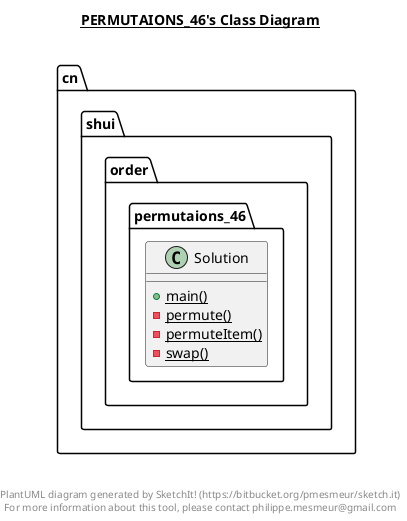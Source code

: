 @startuml

title __PERMUTAIONS_46's Class Diagram__\n

  namespace cn.shui.order {
    namespace permutaions_46 {
      class cn.shui.order.permutaions_46.Solution {
          {static} + main()
          {static} - permute()
          {static} - permuteItem()
          {static} - swap()
      }
    }
  }
  



right footer


PlantUML diagram generated by SketchIt! (https://bitbucket.org/pmesmeur/sketch.it)
For more information about this tool, please contact philippe.mesmeur@gmail.com
endfooter

@enduml
